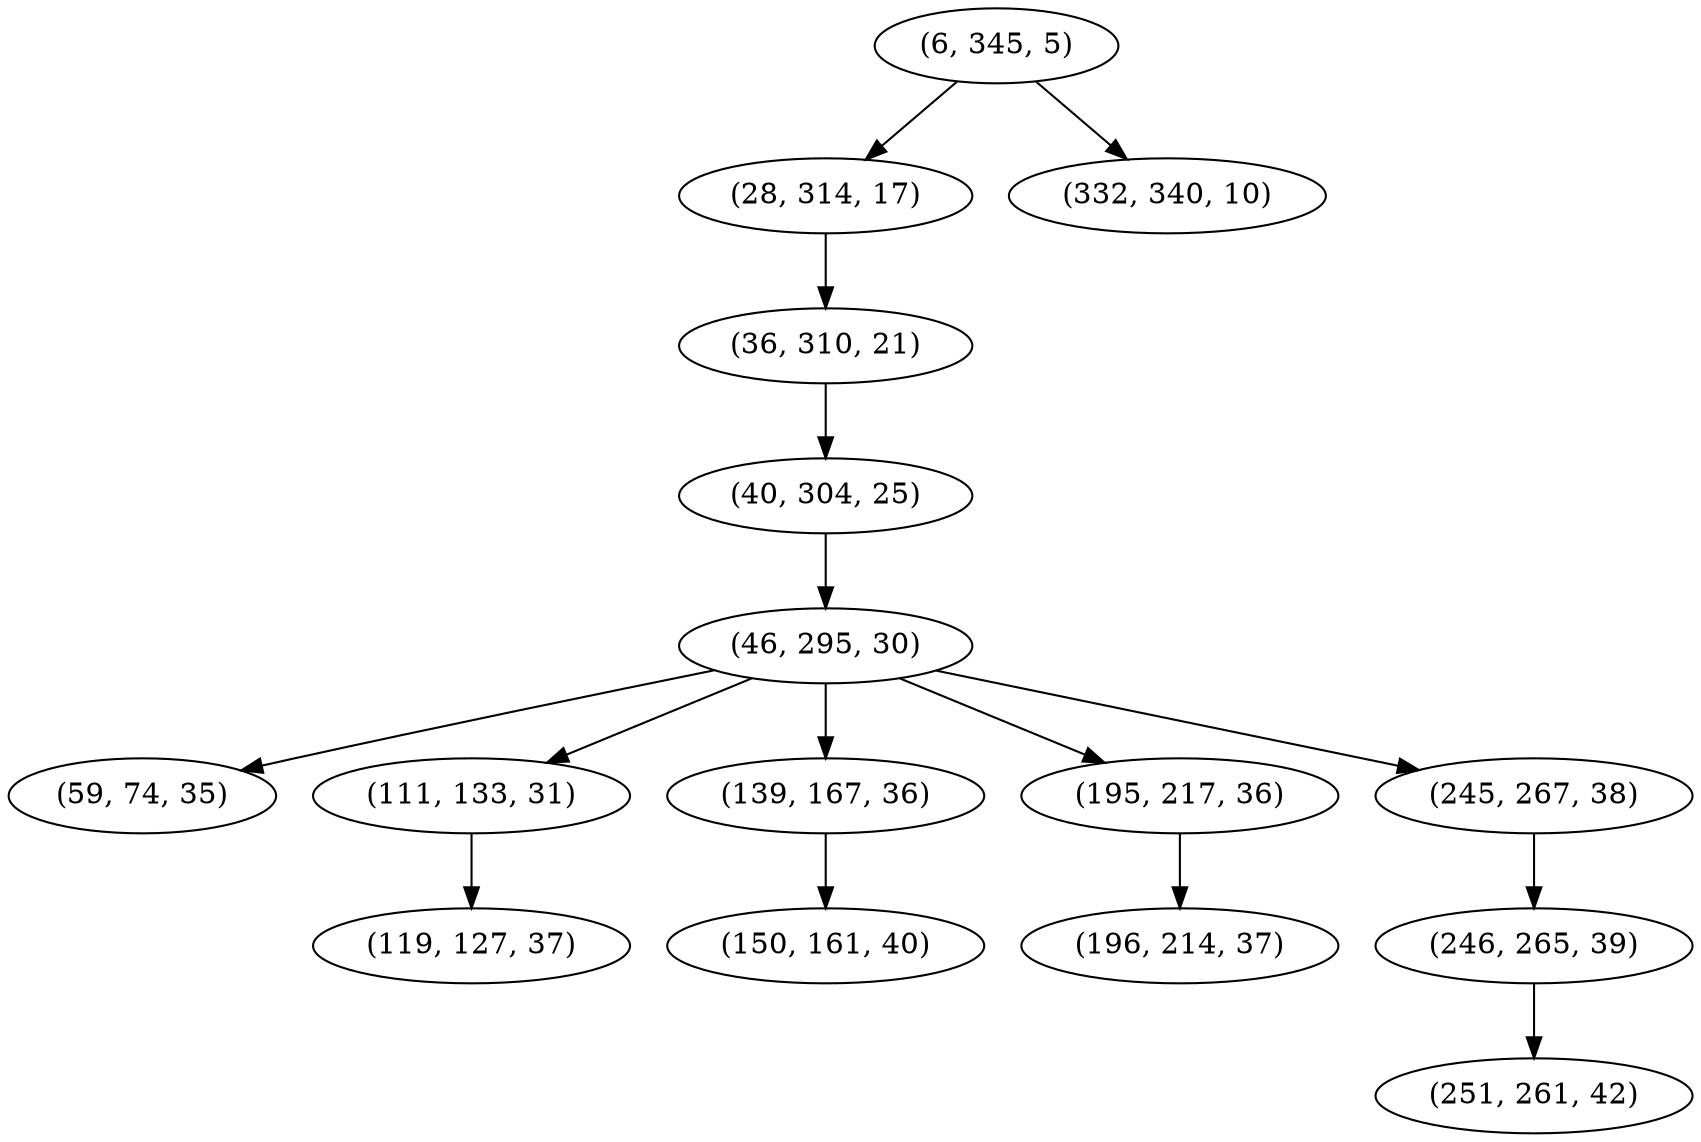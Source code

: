 digraph tree {
    "(6, 345, 5)";
    "(28, 314, 17)";
    "(36, 310, 21)";
    "(40, 304, 25)";
    "(46, 295, 30)";
    "(59, 74, 35)";
    "(111, 133, 31)";
    "(119, 127, 37)";
    "(139, 167, 36)";
    "(150, 161, 40)";
    "(195, 217, 36)";
    "(196, 214, 37)";
    "(245, 267, 38)";
    "(246, 265, 39)";
    "(251, 261, 42)";
    "(332, 340, 10)";
    "(6, 345, 5)" -> "(28, 314, 17)";
    "(6, 345, 5)" -> "(332, 340, 10)";
    "(28, 314, 17)" -> "(36, 310, 21)";
    "(36, 310, 21)" -> "(40, 304, 25)";
    "(40, 304, 25)" -> "(46, 295, 30)";
    "(46, 295, 30)" -> "(59, 74, 35)";
    "(46, 295, 30)" -> "(111, 133, 31)";
    "(46, 295, 30)" -> "(139, 167, 36)";
    "(46, 295, 30)" -> "(195, 217, 36)";
    "(46, 295, 30)" -> "(245, 267, 38)";
    "(111, 133, 31)" -> "(119, 127, 37)";
    "(139, 167, 36)" -> "(150, 161, 40)";
    "(195, 217, 36)" -> "(196, 214, 37)";
    "(245, 267, 38)" -> "(246, 265, 39)";
    "(246, 265, 39)" -> "(251, 261, 42)";
}
